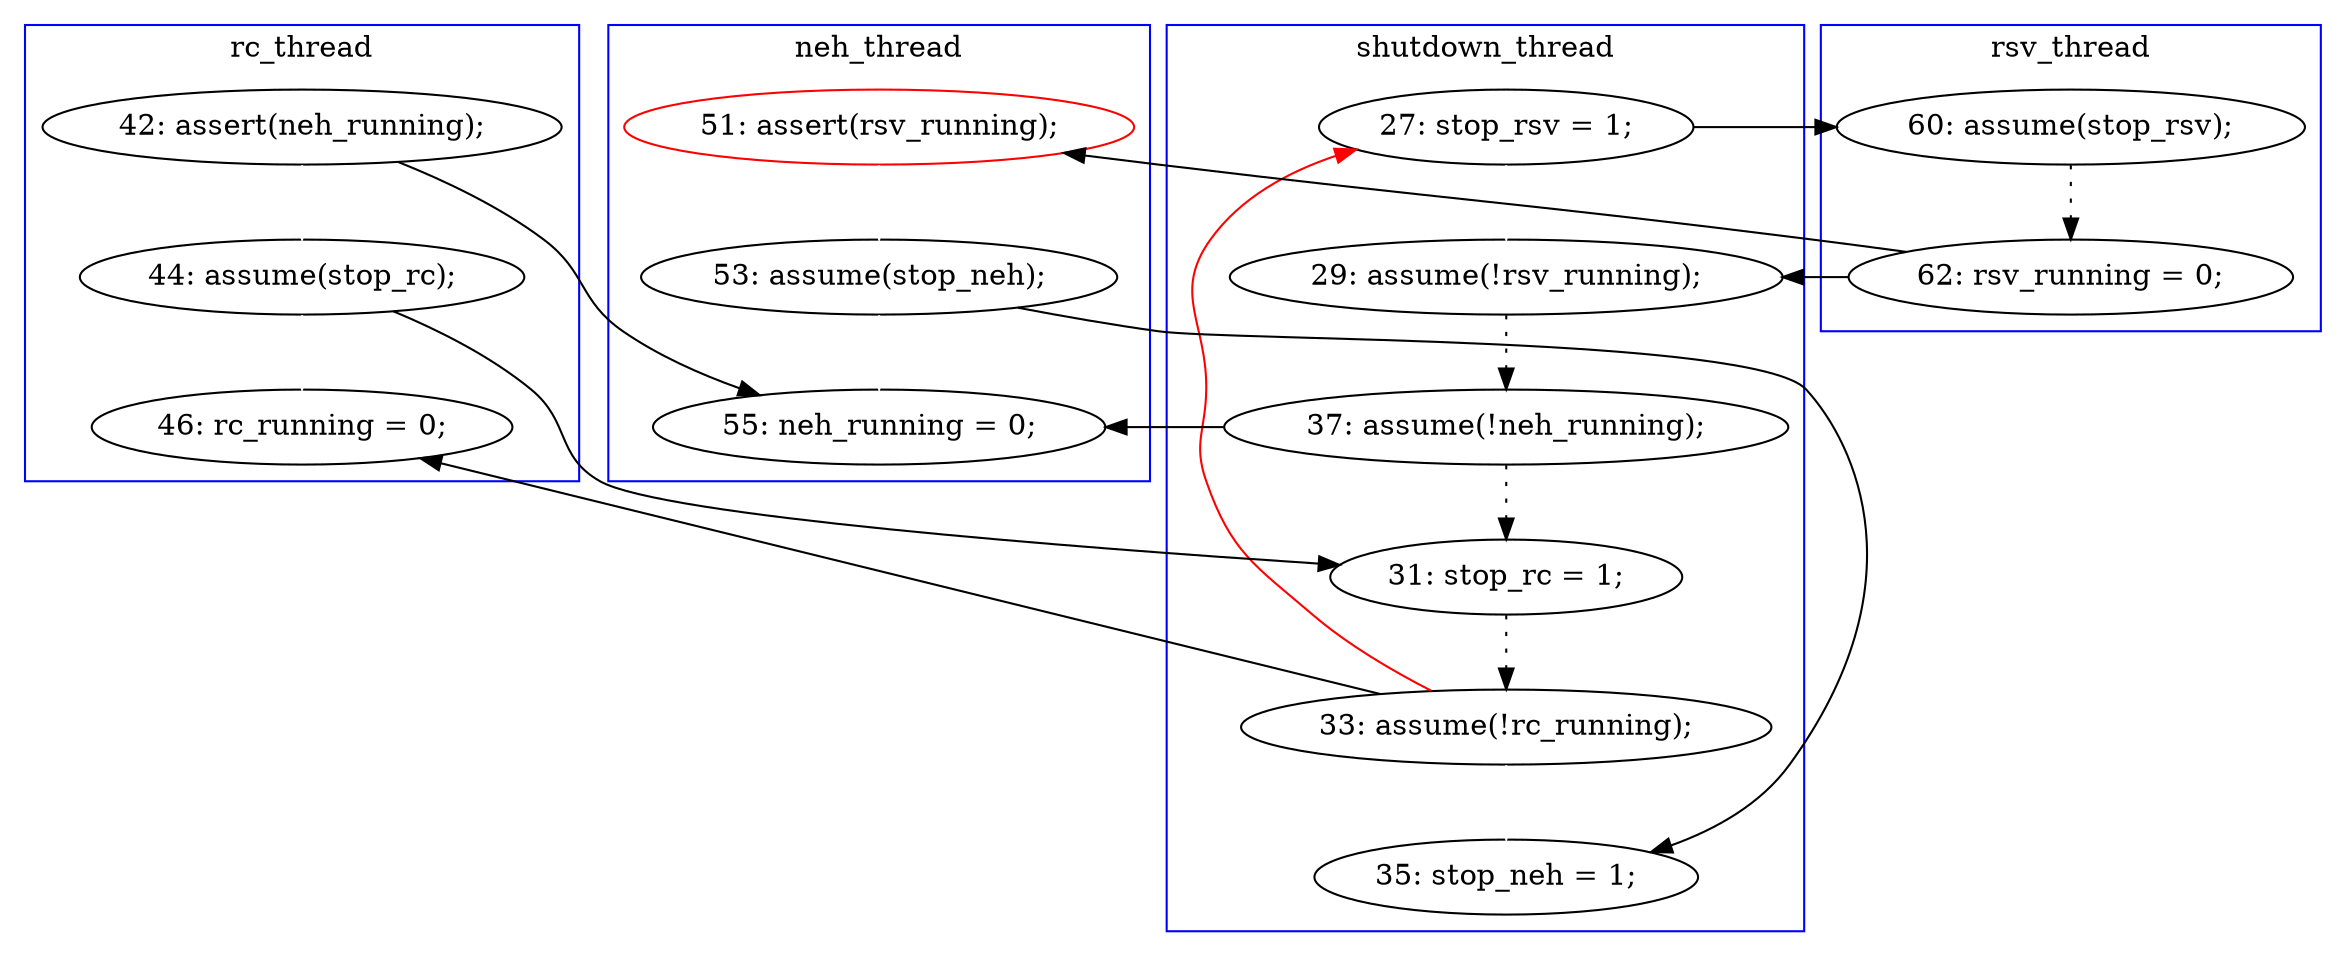 digraph Counterexample {
	27 -> 10 [color = red, style = solid, constraint = false]
	22 -> 26 [color = black, style = dotted]
	10 -> 18 [color = black, style = solid, constraint = false]
	27 -> 29 [color = white, style = solid]
	18 -> 19 [color = black, style = dotted]
	13 -> 25 [color = black, style = solid, constraint = false]
	23 -> 25 [color = white, style = solid]
	27 -> 34 [color = black, style = solid, constraint = false]
	20 -> 22 [color = black, style = dotted]
	21 -> 23 [color = white, style = solid]
	10 -> 20 [color = white, style = solid]
	22 -> 25 [color = black, style = solid, constraint = false]
	23 -> 29 [color = black, style = solid, constraint = false]
	26 -> 27 [color = black, style = dotted]
	13 -> 24 [color = white, style = solid]
	19 -> 20 [color = black, style = solid, constraint = false]
	24 -> 34 [color = white, style = solid]
	19 -> 21 [color = black, style = solid, constraint = false]
	24 -> 26 [color = black, style = solid, constraint = false]
	subgraph cluster2 {
		label = rc_thread
		color = blue
		24  [label = "44: assume(stop_rc);"]
		34  [label = "46: rc_running = 0;"]
		13  [label = "42: assert(neh_running);"]
	}
	subgraph cluster4 {
		label = rsv_thread
		color = blue
		18  [label = "60: assume(stop_rsv);"]
		19  [label = "62: rsv_running = 0;"]
	}
	subgraph cluster3 {
		label = neh_thread
		color = blue
		23  [label = "53: assume(stop_neh);"]
		25  [label = "55: neh_running = 0;"]
		21  [label = "51: assert(rsv_running);", color = red]
	}
	subgraph cluster1 {
		label = shutdown_thread
		color = blue
		26  [label = "31: stop_rc = 1;"]
		20  [label = "29: assume(!rsv_running);"]
		22  [label = "37: assume(!neh_running);"]
		29  [label = "35: stop_neh = 1;"]
		10  [label = "27: stop_rsv = 1;"]
		27  [label = "33: assume(!rc_running);"]
	}
}